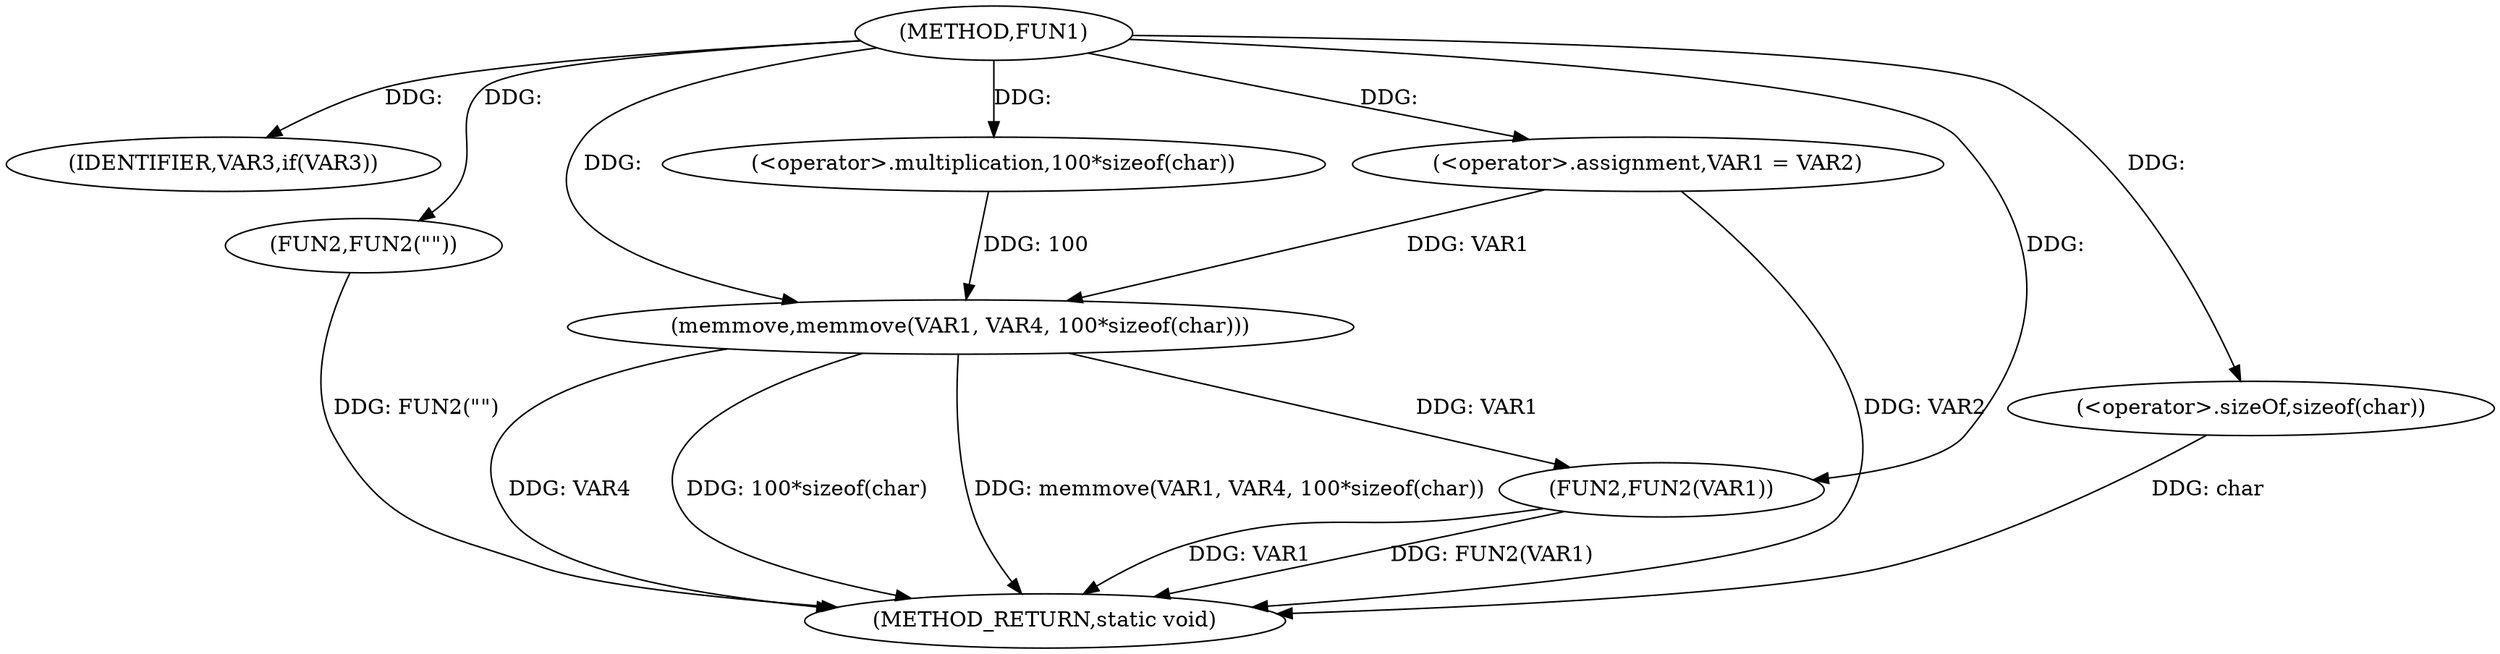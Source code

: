 digraph FUN1 {  
"1000100" [label = "(METHOD,FUN1)" ]
"1000125" [label = "(METHOD_RETURN,static void)" ]
"1000105" [label = "(IDENTIFIER,VAR3,if(VAR3))" ]
"1000107" [label = "(FUN2,FUN2(\"\"))" ]
"1000111" [label = "(<operator>.assignment,VAR1 = VAR2)" ]
"1000116" [label = "(memmove,memmove(VAR1, VAR4, 100*sizeof(char)))" ]
"1000119" [label = "(<operator>.multiplication,100*sizeof(char))" ]
"1000121" [label = "(<operator>.sizeOf,sizeof(char))" ]
"1000123" [label = "(FUN2,FUN2(VAR1))" ]
  "1000107" -> "1000125"  [ label = "DDG: FUN2(\"\")"] 
  "1000123" -> "1000125"  [ label = "DDG: FUN2(VAR1)"] 
  "1000116" -> "1000125"  [ label = "DDG: VAR4"] 
  "1000111" -> "1000125"  [ label = "DDG: VAR2"] 
  "1000121" -> "1000125"  [ label = "DDG: char"] 
  "1000116" -> "1000125"  [ label = "DDG: 100*sizeof(char)"] 
  "1000123" -> "1000125"  [ label = "DDG: VAR1"] 
  "1000116" -> "1000125"  [ label = "DDG: memmove(VAR1, VAR4, 100*sizeof(char))"] 
  "1000100" -> "1000105"  [ label = "DDG: "] 
  "1000100" -> "1000107"  [ label = "DDG: "] 
  "1000100" -> "1000111"  [ label = "DDG: "] 
  "1000111" -> "1000116"  [ label = "DDG: VAR1"] 
  "1000100" -> "1000116"  [ label = "DDG: "] 
  "1000119" -> "1000116"  [ label = "DDG: 100"] 
  "1000100" -> "1000119"  [ label = "DDG: "] 
  "1000100" -> "1000121"  [ label = "DDG: "] 
  "1000116" -> "1000123"  [ label = "DDG: VAR1"] 
  "1000100" -> "1000123"  [ label = "DDG: "] 
}
